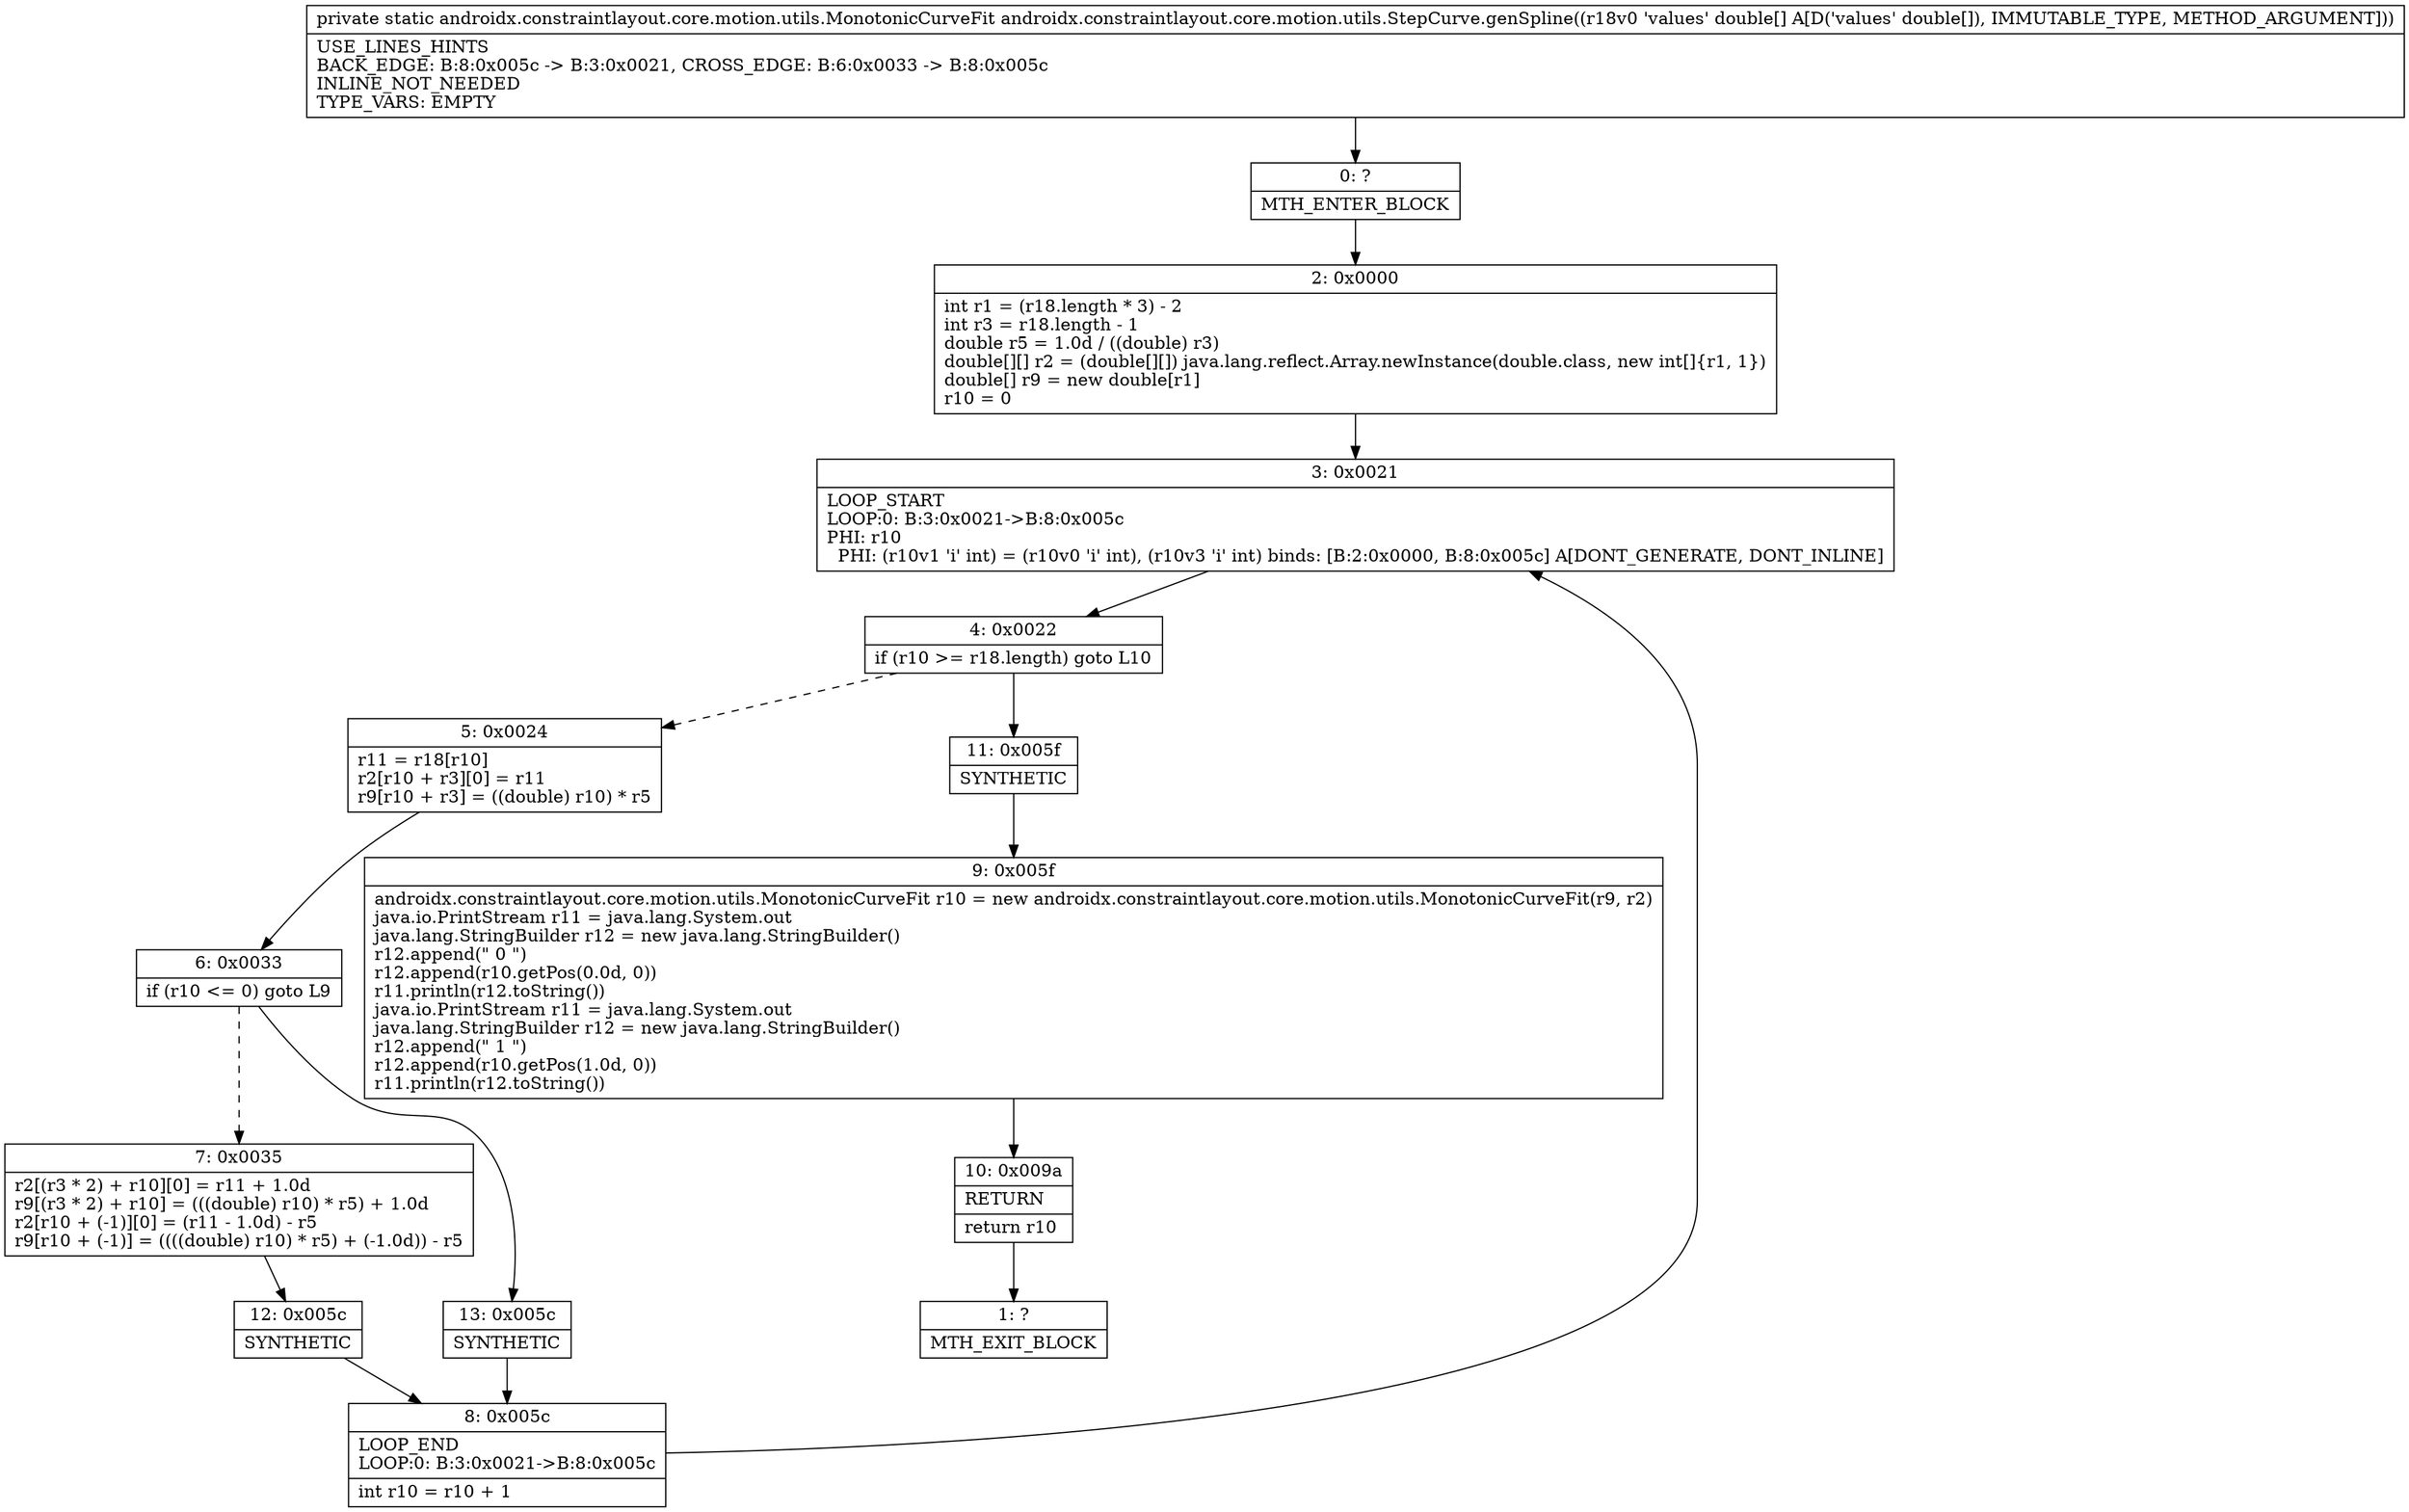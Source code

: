 digraph "CFG forandroidx.constraintlayout.core.motion.utils.StepCurve.genSpline([D)Landroidx\/constraintlayout\/core\/motion\/utils\/MonotonicCurveFit;" {
Node_0 [shape=record,label="{0\:\ ?|MTH_ENTER_BLOCK\l}"];
Node_2 [shape=record,label="{2\:\ 0x0000|int r1 = (r18.length * 3) \- 2\lint r3 = r18.length \- 1\ldouble r5 = 1.0d \/ ((double) r3)\ldouble[][] r2 = (double[][]) java.lang.reflect.Array.newInstance(double.class, new int[]\{r1, 1\})\ldouble[] r9 = new double[r1]\lr10 = 0\l}"];
Node_3 [shape=record,label="{3\:\ 0x0021|LOOP_START\lLOOP:0: B:3:0x0021\-\>B:8:0x005c\lPHI: r10 \l  PHI: (r10v1 'i' int) = (r10v0 'i' int), (r10v3 'i' int) binds: [B:2:0x0000, B:8:0x005c] A[DONT_GENERATE, DONT_INLINE]\l}"];
Node_4 [shape=record,label="{4\:\ 0x0022|if (r10 \>= r18.length) goto L10\l}"];
Node_5 [shape=record,label="{5\:\ 0x0024|r11 = r18[r10]\lr2[r10 + r3][0] = r11\lr9[r10 + r3] = ((double) r10) * r5\l}"];
Node_6 [shape=record,label="{6\:\ 0x0033|if (r10 \<= 0) goto L9\l}"];
Node_7 [shape=record,label="{7\:\ 0x0035|r2[(r3 * 2) + r10][0] = r11 + 1.0d\lr9[(r3 * 2) + r10] = (((double) r10) * r5) + 1.0d\lr2[r10 + (\-1)][0] = (r11 \- 1.0d) \- r5\lr9[r10 + (\-1)] = ((((double) r10) * r5) + (\-1.0d)) \- r5\l}"];
Node_12 [shape=record,label="{12\:\ 0x005c|SYNTHETIC\l}"];
Node_8 [shape=record,label="{8\:\ 0x005c|LOOP_END\lLOOP:0: B:3:0x0021\-\>B:8:0x005c\l|int r10 = r10 + 1\l}"];
Node_13 [shape=record,label="{13\:\ 0x005c|SYNTHETIC\l}"];
Node_11 [shape=record,label="{11\:\ 0x005f|SYNTHETIC\l}"];
Node_9 [shape=record,label="{9\:\ 0x005f|androidx.constraintlayout.core.motion.utils.MonotonicCurveFit r10 = new androidx.constraintlayout.core.motion.utils.MonotonicCurveFit(r9, r2)\ljava.io.PrintStream r11 = java.lang.System.out\ljava.lang.StringBuilder r12 = new java.lang.StringBuilder()\lr12.append(\" 0 \")\lr12.append(r10.getPos(0.0d, 0))\lr11.println(r12.toString())\ljava.io.PrintStream r11 = java.lang.System.out\ljava.lang.StringBuilder r12 = new java.lang.StringBuilder()\lr12.append(\" 1 \")\lr12.append(r10.getPos(1.0d, 0))\lr11.println(r12.toString())\l}"];
Node_10 [shape=record,label="{10\:\ 0x009a|RETURN\l|return r10\l}"];
Node_1 [shape=record,label="{1\:\ ?|MTH_EXIT_BLOCK\l}"];
MethodNode[shape=record,label="{private static androidx.constraintlayout.core.motion.utils.MonotonicCurveFit androidx.constraintlayout.core.motion.utils.StepCurve.genSpline((r18v0 'values' double[] A[D('values' double[]), IMMUTABLE_TYPE, METHOD_ARGUMENT]))  | USE_LINES_HINTS\lBACK_EDGE: B:8:0x005c \-\> B:3:0x0021, CROSS_EDGE: B:6:0x0033 \-\> B:8:0x005c\lINLINE_NOT_NEEDED\lTYPE_VARS: EMPTY\l}"];
MethodNode -> Node_0;Node_0 -> Node_2;
Node_2 -> Node_3;
Node_3 -> Node_4;
Node_4 -> Node_5[style=dashed];
Node_4 -> Node_11;
Node_5 -> Node_6;
Node_6 -> Node_7[style=dashed];
Node_6 -> Node_13;
Node_7 -> Node_12;
Node_12 -> Node_8;
Node_8 -> Node_3;
Node_13 -> Node_8;
Node_11 -> Node_9;
Node_9 -> Node_10;
Node_10 -> Node_1;
}

